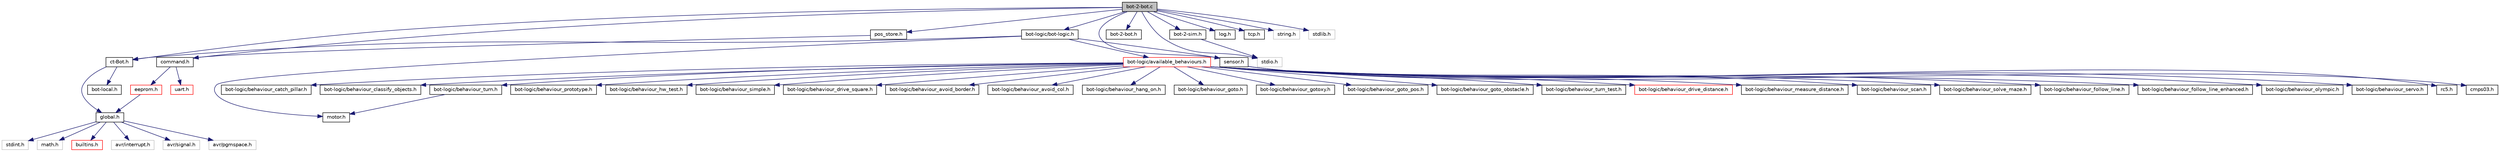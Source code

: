 digraph G
{
  edge [fontname="Helvetica",fontsize="10",labelfontname="Helvetica",labelfontsize="10"];
  node [fontname="Helvetica",fontsize="10",shape=record];
  Node1 [label="bot-2-bot.c",height=0.2,width=0.4,color="black", fillcolor="grey75", style="filled" fontcolor="black"];
  Node1 -> Node2 [color="midnightblue",fontsize="10",style="solid",fontname="Helvetica"];
  Node2 [label="ct-Bot.h",height=0.2,width=0.4,color="black", fillcolor="white", style="filled",URL="$ct-Bot_8h.html",tooltip="globale Schalter fuer die einzelnen Bot-Funktionalitaeten"];
  Node2 -> Node3 [color="midnightblue",fontsize="10",style="solid",fontname="Helvetica"];
  Node3 [label="global.h",height=0.2,width=0.4,color="black", fillcolor="white", style="filled",URL="$global_8h.html",tooltip="Allgemeine Definitionen und Datentypen."];
  Node3 -> Node4 [color="midnightblue",fontsize="10",style="solid",fontname="Helvetica"];
  Node4 [label="stdint.h",height=0.2,width=0.4,color="grey75", fillcolor="white", style="filled"];
  Node3 -> Node5 [color="midnightblue",fontsize="10",style="solid",fontname="Helvetica"];
  Node5 [label="math.h",height=0.2,width=0.4,color="grey75", fillcolor="white", style="filled"];
  Node3 -> Node6 [color="midnightblue",fontsize="10",style="solid",fontname="Helvetica"];
  Node6 [label="builtins.h",height=0.2,width=0.4,color="red", fillcolor="white", style="filled",URL="$builtins_8h.html",tooltip="Compiler-Builtins mit Fallback fuer aeltere avr-libc Versionen."];
  Node3 -> Node7 [color="midnightblue",fontsize="10",style="solid",fontname="Helvetica"];
  Node7 [label="avr/interrupt.h",height=0.2,width=0.4,color="grey75", fillcolor="white", style="filled"];
  Node3 -> Node8 [color="midnightblue",fontsize="10",style="solid",fontname="Helvetica"];
  Node8 [label="avr/signal.h",height=0.2,width=0.4,color="grey75", fillcolor="white", style="filled"];
  Node3 -> Node9 [color="midnightblue",fontsize="10",style="solid",fontname="Helvetica"];
  Node9 [label="avr/pgmspace.h",height=0.2,width=0.4,color="grey75", fillcolor="white", style="filled"];
  Node2 -> Node10 [color="midnightblue",fontsize="10",style="solid",fontname="Helvetica"];
  Node10 [label="bot-local.h",height=0.2,width=0.4,color="black", fillcolor="white", style="filled",URL="$bot-local_8h.html",tooltip="Konstanten, die den Bot an reale Umgebungen anpassen."];
  Node1 -> Node11 [color="midnightblue",fontsize="10",style="solid",fontname="Helvetica"];
  Node11 [label="bot-logic/bot-logic.h",height=0.2,width=0.4,color="black", fillcolor="white", style="filled",URL="$bot-logic_8h.html",tooltip="High-Level-Routinen fuer die Steuerung des c&#39;t-Bots."];
  Node11 -> Node2 [color="midnightblue",fontsize="10",style="solid",fontname="Helvetica"];
  Node11 -> Node12 [color="midnightblue",fontsize="10",style="solid",fontname="Helvetica"];
  Node12 [label="motor.h",height=0.2,width=0.4,color="black", fillcolor="white", style="filled",URL="$motor_8h.html",tooltip="High-Level Routinen fuer die Motorsteuerung des c&#39;t-Bots."];
  Node11 -> Node13 [color="midnightblue",fontsize="10",style="solid",fontname="Helvetica"];
  Node13 [label="sensor.h",height=0.2,width=0.4,color="black", fillcolor="white", style="filled",URL="$sensor_8h.html",tooltip="Architekturunabhaengiger Teil der Sensorsteuerung."];
  Node13 -> Node14 [color="midnightblue",fontsize="10",style="solid",fontname="Helvetica"];
  Node14 [label="rc5.h",height=0.2,width=0.4,color="black", fillcolor="white", style="filled",URL="$rc5_8h.html",tooltip="RC5-Fernbedienung / Basic-Tasten-Handler."];
  Node13 -> Node15 [color="midnightblue",fontsize="10",style="solid",fontname="Helvetica"];
  Node15 [label="cmps03.h",height=0.2,width=0.4,color="black", fillcolor="white", style="filled",URL="$cmps03_8h.html",tooltip="CMPS03-Treiber."];
  Node11 -> Node16 [color="midnightblue",fontsize="10",style="solid",fontname="Helvetica"];
  Node16 [label="bot-logic/available_behaviours.h",height=0.2,width=0.4,color="red", fillcolor="white", style="filled",URL="$available__behaviours_8h.html",tooltip="globale Schalter fuer die einzelnen Verhalten"];
  Node16 -> Node17 [color="midnightblue",fontsize="10",style="solid",fontname="Helvetica"];
  Node17 [label="bot-logic/behaviour_prototype.h",height=0.2,width=0.4,color="black", fillcolor="white", style="filled",URL="$behaviour__prototype_8h.html",tooltip="Rohling fuer eigene Verhalten."];
  Node16 -> Node18 [color="midnightblue",fontsize="10",style="solid",fontname="Helvetica"];
  Node18 [label="bot-logic/behaviour_hw_test.h",height=0.2,width=0.4,color="black", fillcolor="white", style="filled",URL="$behaviour__hw__test_8h.html",tooltip="Testcode fuer die Bot-Hardware (ehemals TEST_AVAILABLE_ANALOG, _DIGITAL, _MOTOR)"];
  Node16 -> Node19 [color="midnightblue",fontsize="10",style="solid",fontname="Helvetica"];
  Node19 [label="bot-logic/behaviour_simple.h",height=0.2,width=0.4,color="black", fillcolor="white", style="filled",URL="$behaviour__simple_8h.html",tooltip="ganz einfache Beispielverhalten Diese Datei sollte der Einstiegspunkt fuer eigene Experimente sein..."];
  Node16 -> Node20 [color="midnightblue",fontsize="10",style="solid",fontname="Helvetica"];
  Node20 [label="bot-logic/behaviour_drive_square.h",height=0.2,width=0.4,color="black", fillcolor="white", style="filled",URL="$behaviour__drive__square_8h.html",tooltip="Bot faehrt im Quadrat."];
  Node16 -> Node21 [color="midnightblue",fontsize="10",style="solid",fontname="Helvetica"];
  Node21 [label="bot-logic/behaviour_avoid_border.h",height=0.2,width=0.4,color="black", fillcolor="white", style="filled",URL="$behaviour__avoid__border_8h.html",tooltip="Vermeide Abgruende."];
  Node16 -> Node22 [color="midnightblue",fontsize="10",style="solid",fontname="Helvetica"];
  Node22 [label="bot-logic/behaviour_avoid_col.h",height=0.2,width=0.4,color="black", fillcolor="white", style="filled",URL="$behaviour__avoid__col_8h.html",tooltip="Vermeide Kollisionen."];
  Node16 -> Node23 [color="midnightblue",fontsize="10",style="solid",fontname="Helvetica"];
  Node23 [label="bot-logic/behaviour_hang_on.h",height=0.2,width=0.4,color="black", fillcolor="white", style="filled",URL="$behaviour__hang__on_8h.html",tooltip="Haengenbleiben Notfallverhalten."];
  Node16 -> Node24 [color="midnightblue",fontsize="10",style="solid",fontname="Helvetica"];
  Node24 [label="bot-logic/behaviour_goto.h",height=0.2,width=0.4,color="black", fillcolor="white", style="filled",URL="$behaviour__goto_8h.html",tooltip="Bot faehrt einen Punkt an."];
  Node16 -> Node25 [color="midnightblue",fontsize="10",style="solid",fontname="Helvetica"];
  Node25 [label="bot-logic/behaviour_gotoxy.h",height=0.2,width=0.4,color="black", fillcolor="white", style="filled",URL="$behaviour__gotoxy_8h.html",tooltip="Bot faehrt eine Position an."];
  Node16 -> Node26 [color="midnightblue",fontsize="10",style="solid",fontname="Helvetica"];
  Node26 [label="bot-logic/behaviour_goto_pos.h",height=0.2,width=0.4,color="black", fillcolor="white", style="filled",URL="$behaviour__goto__pos_8h.html",tooltip="Anfahren einer Position."];
  Node16 -> Node27 [color="midnightblue",fontsize="10",style="solid",fontname="Helvetica"];
  Node27 [label="bot-logic/behaviour_goto_obstacle.h",height=0.2,width=0.4,color="black", fillcolor="white", style="filled",URL="$behaviour__goto__obstacle_8h.html",tooltip="Anfahren eines Hindernisses."];
  Node16 -> Node28 [color="midnightblue",fontsize="10",style="solid",fontname="Helvetica"];
  Node28 [label="bot-logic/behaviour_turn.h",height=0.2,width=0.4,color="black", fillcolor="white", style="filled",URL="$behaviour__turn_8h.html",tooltip="Drehe den Bot."];
  Node28 -> Node12 [color="midnightblue",fontsize="10",style="solid",fontname="Helvetica"];
  Node16 -> Node29 [color="midnightblue",fontsize="10",style="solid",fontname="Helvetica"];
  Node29 [label="bot-logic/behaviour_turn_test.h",height=0.2,width=0.4,color="black", fillcolor="white", style="filled",URL="$behaviour__turn__test_8h.html",tooltip="Fuehrt mehrere Drehungen mit bot_turn() aus und misst die Fehler."];
  Node16 -> Node30 [color="midnightblue",fontsize="10",style="solid",fontname="Helvetica"];
  Node30 [label="bot-logic/behaviour_drive_distance.h",height=0.2,width=0.4,color="red", fillcolor="white", style="filled",URL="$behaviour__drive__distance_8h.html",tooltip="Bot faehrt ein Stueck."];
  Node16 -> Node31 [color="midnightblue",fontsize="10",style="solid",fontname="Helvetica"];
  Node31 [label="bot-logic/behaviour_measure_distance.h",height=0.2,width=0.4,color="black", fillcolor="white", style="filled",URL="$behaviour__measure__distance_8h.html",tooltip="Ermittelt die aktuelle Entfernung eines Hindernisses mit den Distanzsensoren."];
  Node16 -> Node32 [color="midnightblue",fontsize="10",style="solid",fontname="Helvetica"];
  Node32 [label="bot-logic/behaviour_scan.h",height=0.2,width=0.4,color="black", fillcolor="white", style="filled",URL="$behaviour__scan_8h.html",tooltip="Scannt die Umgebung und traegt sie in die Karte ein."];
  Node16 -> Node33 [color="midnightblue",fontsize="10",style="solid",fontname="Helvetica"];
  Node33 [label="bot-logic/behaviour_solve_maze.h",height=0.2,width=0.4,color="black", fillcolor="white", style="filled",URL="$behaviour__solve__maze_8h.html",tooltip="Wandfolger durchs Labyrinth."];
  Node16 -> Node34 [color="midnightblue",fontsize="10",style="solid",fontname="Helvetica"];
  Node34 [label="bot-logic/behaviour_follow_line.h",height=0.2,width=0.4,color="black", fillcolor="white", style="filled",URL="$behaviour__follow__line_8h.html",tooltip="Linienverfolger."];
  Node16 -> Node35 [color="midnightblue",fontsize="10",style="solid",fontname="Helvetica"];
  Node35 [label="bot-logic/behaviour_follow_line_enhanced.h",height=0.2,width=0.4,color="black", fillcolor="white", style="filled",URL="$behaviour__follow__line__enhanced_8h.html",tooltip="erweiterter Linienverfolger, der auch mit Unterbrechungen und Hindernissen klarkommt"];
  Node16 -> Node36 [color="midnightblue",fontsize="10",style="solid",fontname="Helvetica"];
  Node36 [label="bot-logic/behaviour_olympic.h",height=0.2,width=0.4,color="black", fillcolor="white", style="filled",URL="$behaviour__olympic_8h.html",tooltip="Bot sucht Saeulen und faehrt dann Slalom."];
  Node16 -> Node37 [color="midnightblue",fontsize="10",style="solid",fontname="Helvetica"];
  Node37 [label="bot-logic/behaviour_servo.h",height=0.2,width=0.4,color="black", fillcolor="white", style="filled",URL="$behaviour__servo_8h.html",tooltip="kontrolliert die Servos"];
  Node16 -> Node38 [color="midnightblue",fontsize="10",style="solid",fontname="Helvetica"];
  Node38 [label="bot-logic/behaviour_catch_pillar.h",height=0.2,width=0.4,color="black", fillcolor="white", style="filled",URL="$behaviour__catch__pillar_8h.html",tooltip="Sucht nach einer Dose und faengt sie ein."];
  Node16 -> Node39 [color="midnightblue",fontsize="10",style="solid",fontname="Helvetica"];
  Node39 [label="bot-logic/behaviour_classify_objects.h",height=0.2,width=0.4,color="black", fillcolor="white", style="filled",URL="$behaviour__classify__objects_8h.html"];
  Node1 -> Node40 [color="midnightblue",fontsize="10",style="solid",fontname="Helvetica"];
  Node40 [label="command.h",height=0.2,width=0.4,color="black", fillcolor="white", style="filled",URL="$command_8h.html",tooltip="Kommando-Management."];
  Node40 -> Node41 [color="midnightblue",fontsize="10",style="solid",fontname="Helvetica"];
  Node41 [label="eeprom.h",height=0.2,width=0.4,color="red", fillcolor="white", style="filled",URL="$eeprom_8h.html",tooltip="EEPROM-Zugriff."];
  Node41 -> Node3 [color="midnightblue",fontsize="10",style="solid",fontname="Helvetica"];
  Node40 -> Node42 [color="midnightblue",fontsize="10",style="solid",fontname="Helvetica"];
  Node42 [label="uart.h",height=0.2,width=0.4,color="red", fillcolor="white", style="filled",URL="$uart_8h.html",tooltip="Routinen zur seriellen Kommunikation."];
  Node1 -> Node43 [color="midnightblue",fontsize="10",style="solid",fontname="Helvetica"];
  Node43 [label="bot-2-bot.h",height=0.2,width=0.4,color="black", fillcolor="white", style="filled",URL="$bot-2-bot_8h.html",tooltip="Bot-2-Bot-Kommunikation."];
  Node1 -> Node44 [color="midnightblue",fontsize="10",style="solid",fontname="Helvetica"];
  Node44 [label="bot-2-sim.h",height=0.2,width=0.4,color="black", fillcolor="white", style="filled",URL="$bot-2-sim_8h.html",tooltip="Verbindung c&#39;t-Bot zu c&#39;t-Sim."];
  Node44 -> Node45 [color="midnightblue",fontsize="10",style="solid",fontname="Helvetica"];
  Node45 [label="stdio.h",height=0.2,width=0.4,color="grey75", fillcolor="white", style="filled"];
  Node1 -> Node46 [color="midnightblue",fontsize="10",style="solid",fontname="Helvetica"];
  Node46 [label="log.h",height=0.2,width=0.4,color="black", fillcolor="white", style="filled",URL="$log_8h.html",tooltip="Routinen zum Loggen von Informationen."];
  Node1 -> Node47 [color="midnightblue",fontsize="10",style="solid",fontname="Helvetica"];
  Node47 [label="tcp.h",height=0.2,width=0.4,color="black", fillcolor="white", style="filled",URL="$tcp_8h.html",tooltip="TCP/IP-Kommunikation."];
  Node1 -> Node13 [color="midnightblue",fontsize="10",style="solid",fontname="Helvetica"];
  Node1 -> Node48 [color="midnightblue",fontsize="10",style="solid",fontname="Helvetica"];
  Node48 [label="pos_store.h",height=0.2,width=0.4,color="black", fillcolor="white", style="filled",URL="$pos__store_8h.html",tooltip="Implementierung eines Positionsspeichers mit den ueblichen Stackbefehlen push(), pop() und FIFO-Befeh..."];
  Node48 -> Node40 [color="midnightblue",fontsize="10",style="solid",fontname="Helvetica"];
  Node1 -> Node49 [color="midnightblue",fontsize="10",style="solid",fontname="Helvetica"];
  Node49 [label="string.h",height=0.2,width=0.4,color="grey75", fillcolor="white", style="filled"];
  Node1 -> Node45 [color="midnightblue",fontsize="10",style="solid",fontname="Helvetica"];
  Node1 -> Node50 [color="midnightblue",fontsize="10",style="solid",fontname="Helvetica"];
  Node50 [label="stdlib.h",height=0.2,width=0.4,color="grey75", fillcolor="white", style="filled"];
}

